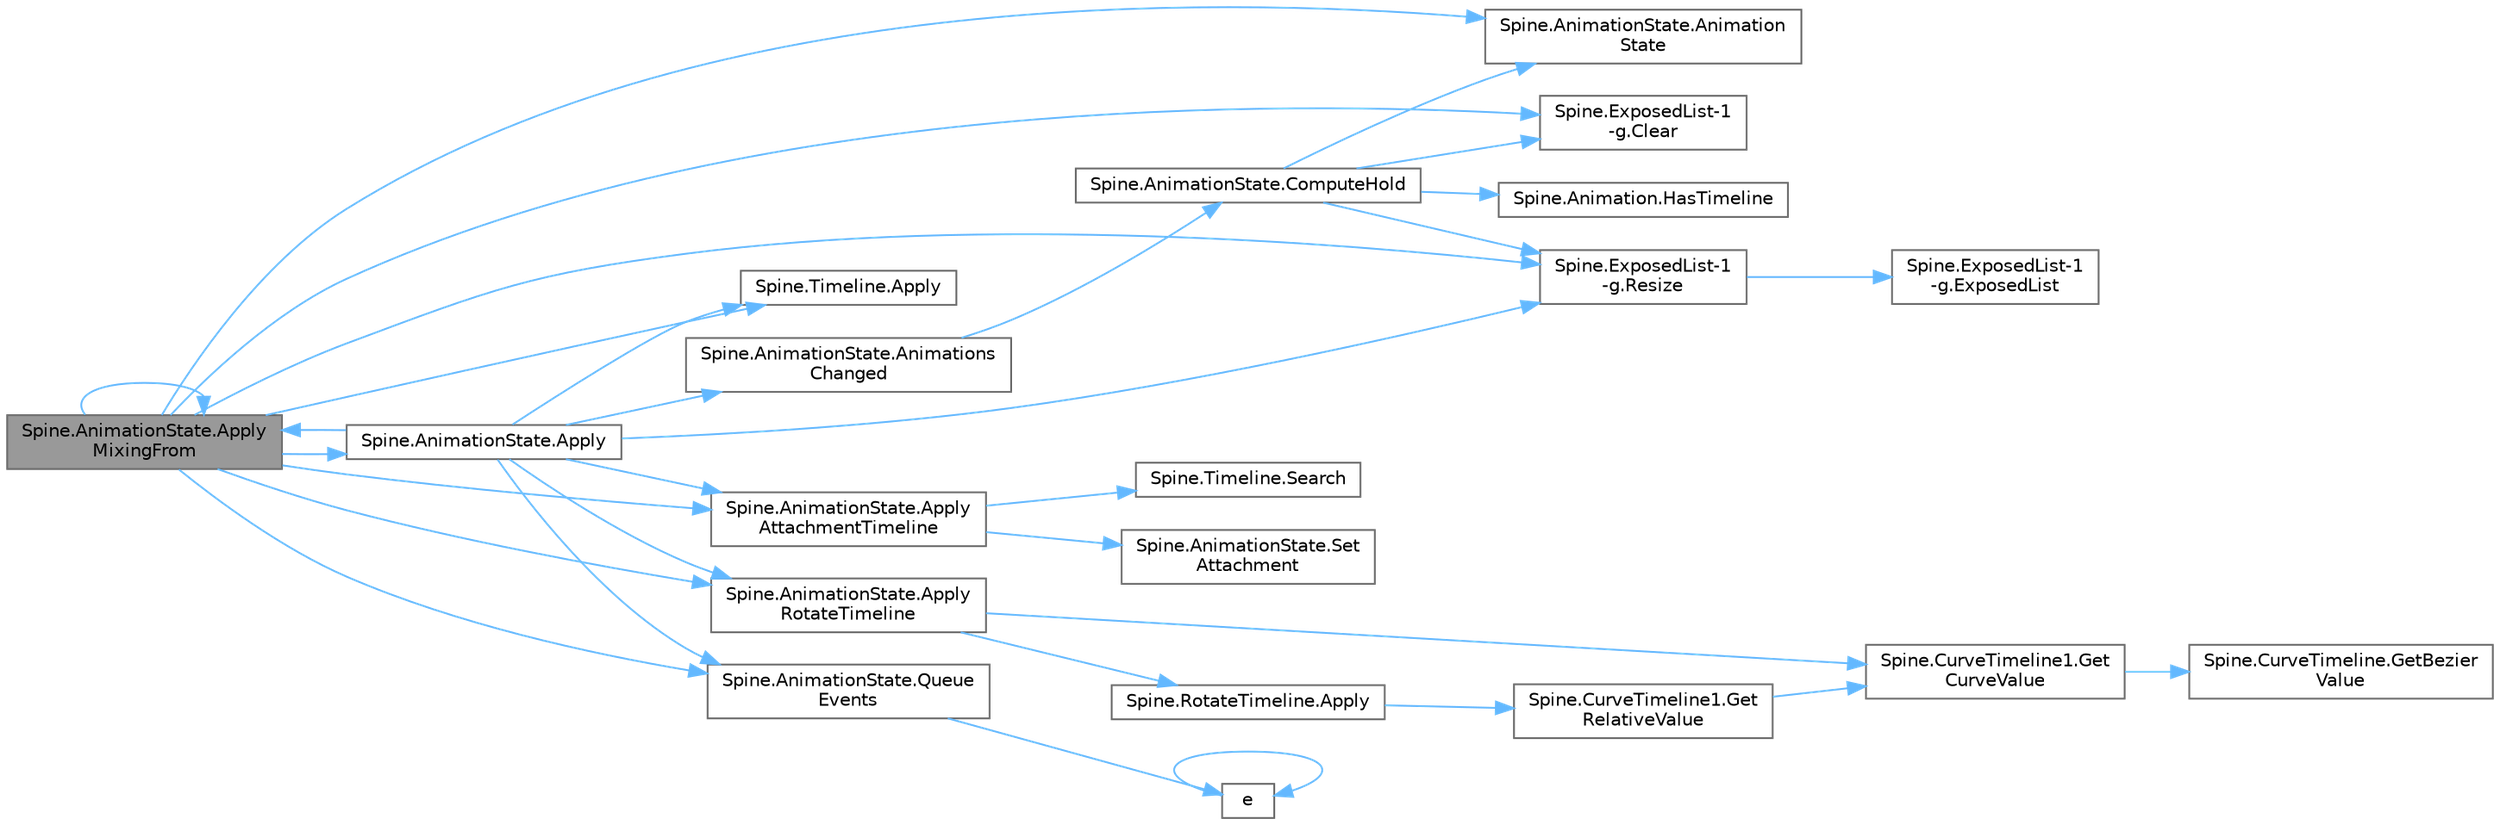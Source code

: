 digraph "Spine.AnimationState.ApplyMixingFrom"
{
 // LATEX_PDF_SIZE
  bgcolor="transparent";
  edge [fontname=Helvetica,fontsize=10,labelfontname=Helvetica,labelfontsize=10];
  node [fontname=Helvetica,fontsize=10,shape=box,height=0.2,width=0.4];
  rankdir="LR";
  Node1 [id="Node000001",label="Spine.AnimationState.Apply\lMixingFrom",height=0.2,width=0.4,color="gray40", fillcolor="grey60", style="filled", fontcolor="black",tooltip=" "];
  Node1 -> Node2 [id="edge32_Node000001_Node000002",color="steelblue1",style="solid",tooltip=" "];
  Node2 [id="Node000002",label="Spine.AnimationState.Animation\lState",height=0.2,width=0.4,color="grey40", fillcolor="white", style="filled",URL="$class_spine_1_1_animation_state.html#adffa57482f14bed4c2de3859c178eb79",tooltip=" "];
  Node1 -> Node3 [id="edge33_Node000001_Node000003",color="steelblue1",style="solid",tooltip=" "];
  Node3 [id="Node000003",label="Spine.AnimationState.Apply",height=0.2,width=0.4,color="grey40", fillcolor="white", style="filled",URL="$class_spine_1_1_animation_state.html#ab6fb06ec97a6b663e0b27244e326cad3",tooltip="Poses the skeleton using the track entry animations. The animation state is not changed,..."];
  Node3 -> Node4 [id="edge34_Node000003_Node000004",color="steelblue1",style="solid",tooltip=" "];
  Node4 [id="Node000004",label="Spine.AnimationState.Animations\lChanged",height=0.2,width=0.4,color="grey40", fillcolor="white", style="filled",URL="$class_spine_1_1_animation_state.html#a8aa72c4c32eb3f04899b408323b81615",tooltip=" "];
  Node4 -> Node5 [id="edge35_Node000004_Node000005",color="steelblue1",style="solid",tooltip=" "];
  Node5 [id="Node000005",label="Spine.AnimationState.ComputeHold",height=0.2,width=0.4,color="grey40", fillcolor="white", style="filled",URL="$class_spine_1_1_animation_state.html#a73b5efc7512286380dcaa4172c1bb68d",tooltip=" "];
  Node5 -> Node2 [id="edge36_Node000005_Node000002",color="steelblue1",style="solid",tooltip=" "];
  Node5 -> Node6 [id="edge37_Node000005_Node000006",color="steelblue1",style="solid",tooltip=" "];
  Node6 [id="Node000006",label="Spine.ExposedList-1\l-g.Clear",height=0.2,width=0.4,color="grey40", fillcolor="white", style="filled",URL="$class_spine_1_1_exposed_list-1-g.html#ab2453ae483ae98e5e68ea616320c8f5b",tooltip=" "];
  Node5 -> Node7 [id="edge38_Node000005_Node000007",color="steelblue1",style="solid",tooltip=" "];
  Node7 [id="Node000007",label="Spine.Animation.HasTimeline",height=0.2,width=0.4,color="grey40", fillcolor="white", style="filled",URL="$class_spine_1_1_animation.html#a1d8e06c3f24b3fb59a0e5e9a4e0c8001",tooltip="Returns true if this animation contains a timeline with any of the specified property IDs."];
  Node5 -> Node8 [id="edge39_Node000005_Node000008",color="steelblue1",style="solid",tooltip=" "];
  Node8 [id="Node000008",label="Spine.ExposedList-1\l-g.Resize",height=0.2,width=0.4,color="grey40", fillcolor="white", style="filled",URL="$class_spine_1_1_exposed_list-1-g.html#a563c4ad0ce4faf82ab5fed8668ce1395",tooltip=" "];
  Node8 -> Node9 [id="edge40_Node000008_Node000009",color="steelblue1",style="solid",tooltip=" "];
  Node9 [id="Node000009",label="Spine.ExposedList-1\l-g.ExposedList",height=0.2,width=0.4,color="grey40", fillcolor="white", style="filled",URL="$class_spine_1_1_exposed_list-1-g.html#ab8ce31918999084ca865fd6d34667c90",tooltip=" "];
  Node3 -> Node10 [id="edge41_Node000003_Node000010",color="steelblue1",style="solid",tooltip=" "];
  Node10 [id="Node000010",label="Spine.Timeline.Apply",height=0.2,width=0.4,color="grey40", fillcolor="white", style="filled",URL="$class_spine_1_1_timeline.html#ac69d4f351c6bc3b79b1052323bd4201a",tooltip="Applies this timeline to the skeleton."];
  Node3 -> Node11 [id="edge42_Node000003_Node000011",color="steelblue1",style="solid",tooltip=" "];
  Node11 [id="Node000011",label="Spine.AnimationState.Apply\lAttachmentTimeline",height=0.2,width=0.4,color="grey40", fillcolor="white", style="filled",URL="$class_spine_1_1_animation_state.html#a79e80bae6951401d9115bd9d5c4c4e48",tooltip="Applies the attachment timeline and sets Slot.attachmentState."];
  Node11 -> Node12 [id="edge43_Node000011_Node000012",color="steelblue1",style="solid",tooltip=" "];
  Node12 [id="Node000012",label="Spine.Timeline.Search",height=0.2,width=0.4,color="grey40", fillcolor="white", style="filled",URL="$class_spine_1_1_timeline.html#a6f52e90749b66f8f4b84f0c34b2fe085",tooltip="Search using a stride of 1."];
  Node11 -> Node13 [id="edge44_Node000011_Node000013",color="steelblue1",style="solid",tooltip=" "];
  Node13 [id="Node000013",label="Spine.AnimationState.Set\lAttachment",height=0.2,width=0.4,color="grey40", fillcolor="white", style="filled",URL="$class_spine_1_1_animation_state.html#a50c7cd1898b3af43b2d16ddd97ef99f4",tooltip=" "];
  Node3 -> Node1 [id="edge45_Node000003_Node000001",color="steelblue1",style="solid",tooltip=" "];
  Node3 -> Node14 [id="edge46_Node000003_Node000014",color="steelblue1",style="solid",tooltip=" "];
  Node14 [id="Node000014",label="Spine.AnimationState.Apply\lRotateTimeline",height=0.2,width=0.4,color="grey40", fillcolor="white", style="filled",URL="$class_spine_1_1_animation_state.html#a9afce5395f69e85b06a44c33e26f79f1",tooltip="Applies the rotate timeline, mixing with the current pose while keeping the same rotation direction c..."];
  Node14 -> Node15 [id="edge47_Node000014_Node000015",color="steelblue1",style="solid",tooltip=" "];
  Node15 [id="Node000015",label="Spine.RotateTimeline.Apply",height=0.2,width=0.4,color="grey40", fillcolor="white", style="filled",URL="$class_spine_1_1_rotate_timeline.html#acb0138facc948c17ec2dd1c45707b020",tooltip=" "];
  Node15 -> Node16 [id="edge48_Node000015_Node000016",color="steelblue1",style="solid",tooltip=" "];
  Node16 [id="Node000016",label="Spine.CurveTimeline1.Get\lRelativeValue",height=0.2,width=0.4,color="grey40", fillcolor="white", style="filled",URL="$class_spine_1_1_curve_timeline1.html#a1b7f414fc37bb68cef51c0032b0b8142",tooltip=" "];
  Node16 -> Node17 [id="edge49_Node000016_Node000017",color="steelblue1",style="solid",tooltip=" "];
  Node17 [id="Node000017",label="Spine.CurveTimeline1.Get\lCurveValue",height=0.2,width=0.4,color="grey40", fillcolor="white", style="filled",URL="$class_spine_1_1_curve_timeline1.html#a4c6265e50e7b3e9f359549ad55d94bf4",tooltip="Returns the interpolated value for the specified time."];
  Node17 -> Node18 [id="edge50_Node000017_Node000018",color="steelblue1",style="solid",tooltip=" "];
  Node18 [id="Node000018",label="Spine.CurveTimeline.GetBezier\lValue",height=0.2,width=0.4,color="grey40", fillcolor="white", style="filled",URL="$class_spine_1_1_curve_timeline.html#af5d5dc239e695c4ad4bb33396cb03d38",tooltip="Returns the Bezier interpolated value for the specified time."];
  Node14 -> Node17 [id="edge51_Node000014_Node000017",color="steelblue1",style="solid",tooltip=" "];
  Node3 -> Node19 [id="edge52_Node000003_Node000019",color="steelblue1",style="solid",tooltip=" "];
  Node19 [id="Node000019",label="Spine.AnimationState.Queue\lEvents",height=0.2,width=0.4,color="grey40", fillcolor="white", style="filled",URL="$class_spine_1_1_animation_state.html#ad42f8c928475d33c2309058cbd3397dd",tooltip=" "];
  Node19 -> Node20 [id="edge53_Node000019_Node000020",color="steelblue1",style="solid",tooltip=" "];
  Node20 [id="Node000020",label="e",height=0.2,width=0.4,color="grey40", fillcolor="white", style="filled",URL="$_cwise__array__power__array_8cpp.html#a9cb86ff854760bf91a154f2724a9101d",tooltip=" "];
  Node20 -> Node20 [id="edge54_Node000020_Node000020",color="steelblue1",style="solid",tooltip=" "];
  Node3 -> Node8 [id="edge55_Node000003_Node000008",color="steelblue1",style="solid",tooltip=" "];
  Node1 -> Node10 [id="edge56_Node000001_Node000010",color="steelblue1",style="solid",tooltip=" "];
  Node1 -> Node11 [id="edge57_Node000001_Node000011",color="steelblue1",style="solid",tooltip=" "];
  Node1 -> Node1 [id="edge58_Node000001_Node000001",color="steelblue1",style="solid",tooltip=" "];
  Node1 -> Node14 [id="edge59_Node000001_Node000014",color="steelblue1",style="solid",tooltip=" "];
  Node1 -> Node6 [id="edge60_Node000001_Node000006",color="steelblue1",style="solid",tooltip=" "];
  Node1 -> Node19 [id="edge61_Node000001_Node000019",color="steelblue1",style="solid",tooltip=" "];
  Node1 -> Node8 [id="edge62_Node000001_Node000008",color="steelblue1",style="solid",tooltip=" "];
}
